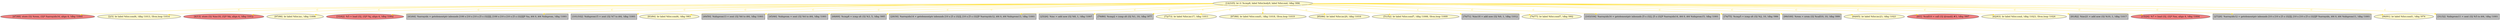 
digraph G {


node732 [fillcolor=lightcoral,label="[47/48]  store i32 %rem, i32* %arrayidx16, align 4, !dbg !1005",shape=ellipse,style=filled ]
node730 [fillcolor=lemonchiffon,label="[2/3]  br label %for.cond4, !dbg !1013, !llvm.loop !1014",shape=ellipse,style=filled ]
node724 [fillcolor=lightcoral,label="[4/13]  store i32 %inc18, i32* %k, align 4, !dbg !1012",shape=ellipse,style=filled ]
node728 [fillcolor=lemonchiffon,label="[97/98]  br label %for.inc, !dbg !1006",shape=ellipse,style=filled ]
node723 [fillcolor=lightcoral,label="[33/42]  %5 = load i32, i32* %j, align 4, !dbg !1002",shape=ellipse,style=filled ]
node722 [fillcolor=grey,label="[43/44]  %arrayidx = getelementptr inbounds [100 x [10 x [10 x [5 x i32]]]], [100 x [10 x [10 x [5 x i32]]]]* %a, i64 0, i64 %idxprom, !dbg !1001",shape=rectangle,style=filled ]
node736 [fillcolor=grey,label="[101/102]  %idxprom15 = sext i32 %7 to i64, !dbg !1001",shape=rectangle,style=filled ]
node711 [fillcolor=lemonchiffon,label="[83/84]  br label %for.cond4, !dbg !983",shape=ellipse,style=filled ]
node709 [fillcolor=grey,label="[49/50]  %idxprom13 = sext i32 %6 to i64, !dbg !1001",shape=rectangle,style=filled ]
node731 [fillcolor=grey,label="[45/46]  %idxprom = sext i32 %4 to i64, !dbg !1001",shape=rectangle,style=filled ]
node706 [fillcolor=grey,label="[68/69]  %cmp8 = icmp slt i32 %3, 5, !dbg !995",shape=rectangle,style=filled ]
node712 [fillcolor=grey,label="[29/30]  %arrayidx14 = getelementptr inbounds [10 x [5 x i32]], [10 x [5 x i32]]* %arrayidx12, i64 0, i64 %idxprom13, !dbg !1001",shape=rectangle,style=filled ]
node733 [fillcolor=grey,label="[25/26]  %inc = add nsw i32 %8, 1, !dbg !1007",shape=rectangle,style=filled ]
node710 [fillcolor=grey,label="[79/80]  %cmp2 = icmp slt i32 %1, 10, !dbg !977",shape=rectangle,style=filled ]
node707 [fillcolor=lemonchiffon,label="[72/73]  br label %for.inc17, !dbg !1011",shape=ellipse,style=filled ]
node715 [fillcolor=lemonchiffon,label="[87/88]  br label %for.cond1, !dbg !1018, !llvm.loop !1019",shape=ellipse,style=filled ]
node713 [fillcolor=lemonchiffon,label="[85/86]  br label %for.inc20, !dbg !1016",shape=ellipse,style=filled ]
node714 [fillcolor=lemonchiffon,label="[51/52]  br label %for.cond7, !dbg !1008, !llvm.loop !1009",shape=ellipse,style=filled ]
node716 [fillcolor=grey,label="[70/71]  %inc18 = add nsw i32 %9, 1, !dbg !1012",shape=rectangle,style=filled ]
node708 [fillcolor=lemonchiffon,label="[76/77]  br label %for.cond7, !dbg !992",shape=ellipse,style=filled ]
node717 [fillcolor=grey,label="[103/104]  %arrayidx16 = getelementptr inbounds [5 x i32], [5 x i32]* %arrayidx14, i64 0, i64 %idxprom15, !dbg !1001",shape=rectangle,style=filled ]
node718 [fillcolor=grey,label="[74/75]  %cmp5 = icmp slt i32 %2, 10, !dbg !986",shape=rectangle,style=filled ]
node737 [fillcolor=grey,label="[99/100]  %rem = srem i32 %call10, 10, !dbg !999",shape=rectangle,style=filled ]
node734 [fillcolor=lemonchiffon,label="[64/65]  br label %for.inc23, !dbg !1021",shape=ellipse,style=filled ]
node729 [fillcolor=lightcoral,label="[0/1]  %call10 = call i32 @rand() #3, !dbg !997",shape=ellipse,style=filled ]
node727 [fillcolor=lemonchiffon,label="[62/63]  br label %for.cond, !dbg !1023, !llvm.loop !1024",shape=ellipse,style=filled ]
node719 [fillcolor=grey,label="[81/82]  %inc21 = add nsw i32 %10, 1, !dbg !1017",shape=rectangle,style=filled ]
node735 [fillcolor=lightcoral,label="[15/24]  %7 = load i32, i32* %m, align 4, !dbg !1004",shape=ellipse,style=filled ]
node726 [fillcolor=grey,label="[27/28]  %arrayidx12 = getelementptr inbounds [10 x [10 x [5 x i32]]], [10 x [10 x [5 x i32]]]* %arrayidx, i64 0, i64 %idxprom11, !dbg !1001",shape=rectangle,style=filled ]
node725 [fillcolor=lemonchiffon,label="[90/91]  br label %for.cond1, !dbg !974",shape=ellipse,style=filled ]
node720 [fillcolor=grey,label="[31/32]  %idxprom11 = sext i32 %5 to i64, !dbg !1001",shape=rectangle,style=filled ]
node721 [fillcolor=lemonchiffon,label="[14/105]  br i1 %cmp8, label %for.body9, label %for.end, !dbg !996",shape=ellipse,style=filled ]

node721->node728 [style=solid,color=gold,label="C",penwidth=1.0,fontcolor=gold ]
node721->node724 [style=solid,color=gold,label="C",penwidth=1.0,fontcolor=gold ]
node721->node714 [style=solid,color=gold,label="C",penwidth=1.0,fontcolor=gold ]
node721->node717 [style=solid,color=gold,label="C",penwidth=1.0,fontcolor=gold ]
node721->node707 [style=solid,color=gold,label="C",penwidth=1.0,fontcolor=gold ]
node721->node727 [style=solid,color=gold,label="C",penwidth=1.0,fontcolor=gold ]
node721->node735 [style=solid,color=gold,label="C",penwidth=1.0,fontcolor=gold ]
node721->node730 [style=solid,color=gold,label="C",penwidth=1.0,fontcolor=gold ]
node721->node732 [style=solid,color=gold,label="C",penwidth=1.0,fontcolor=gold ]
node721->node733 [style=solid,color=gold,label="C",penwidth=1.0,fontcolor=gold ]
node721->node737 [style=solid,color=gold,label="C",penwidth=1.0,fontcolor=gold ]
node721->node710 [style=solid,color=gold,label="C",penwidth=1.0,fontcolor=gold ]
node721->node725 [style=solid,color=gold,label="C",penwidth=1.0,fontcolor=gold ]
node721->node719 [style=solid,color=gold,label="C",penwidth=1.0,fontcolor=gold ]
node721->node723 [style=solid,color=gold,label="C",penwidth=1.0,fontcolor=gold ]
node721->node734 [style=solid,color=gold,label="C",penwidth=1.0,fontcolor=gold ]
node721->node706 [style=solid,color=gold,label="C",penwidth=1.0,fontcolor=gold ]
node721->node715 [style=solid,color=gold,label="C",penwidth=1.0,fontcolor=gold ]
node721->node709 [style=solid,color=gold,label="C",penwidth=1.0,fontcolor=gold ]
node721->node711 [style=solid,color=gold,label="C",penwidth=1.0,fontcolor=gold ]
node721->node708 [style=solid,color=gold,label="C",penwidth=1.0,fontcolor=gold ]
node721->node713 [style=solid,color=gold,label="C",penwidth=1.0,fontcolor=gold ]
node721->node736 [style=solid,color=gold,label="C",penwidth=1.0,fontcolor=gold ]
node721->node722 [style=solid,color=gold,label="C",penwidth=1.0,fontcolor=gold ]
node721->node726 [style=solid,color=gold,label="C",penwidth=1.0,fontcolor=gold ]
node721->node712 [style=solid,color=gold,label="C",penwidth=1.0,fontcolor=gold ]
node721->node731 [style=solid,color=gold,label="C",penwidth=1.0,fontcolor=gold ]
node721->node716 [style=solid,color=gold,label="C",penwidth=1.0,fontcolor=gold ]
node721->node720 [style=solid,color=gold,label="C",penwidth=1.0,fontcolor=gold ]
node721->node729 [style=solid,color=gold,label="C",penwidth=1.0,fontcolor=gold ]
node721->node718 [style=solid,color=gold,label="C",penwidth=1.0,fontcolor=gold ]


}
